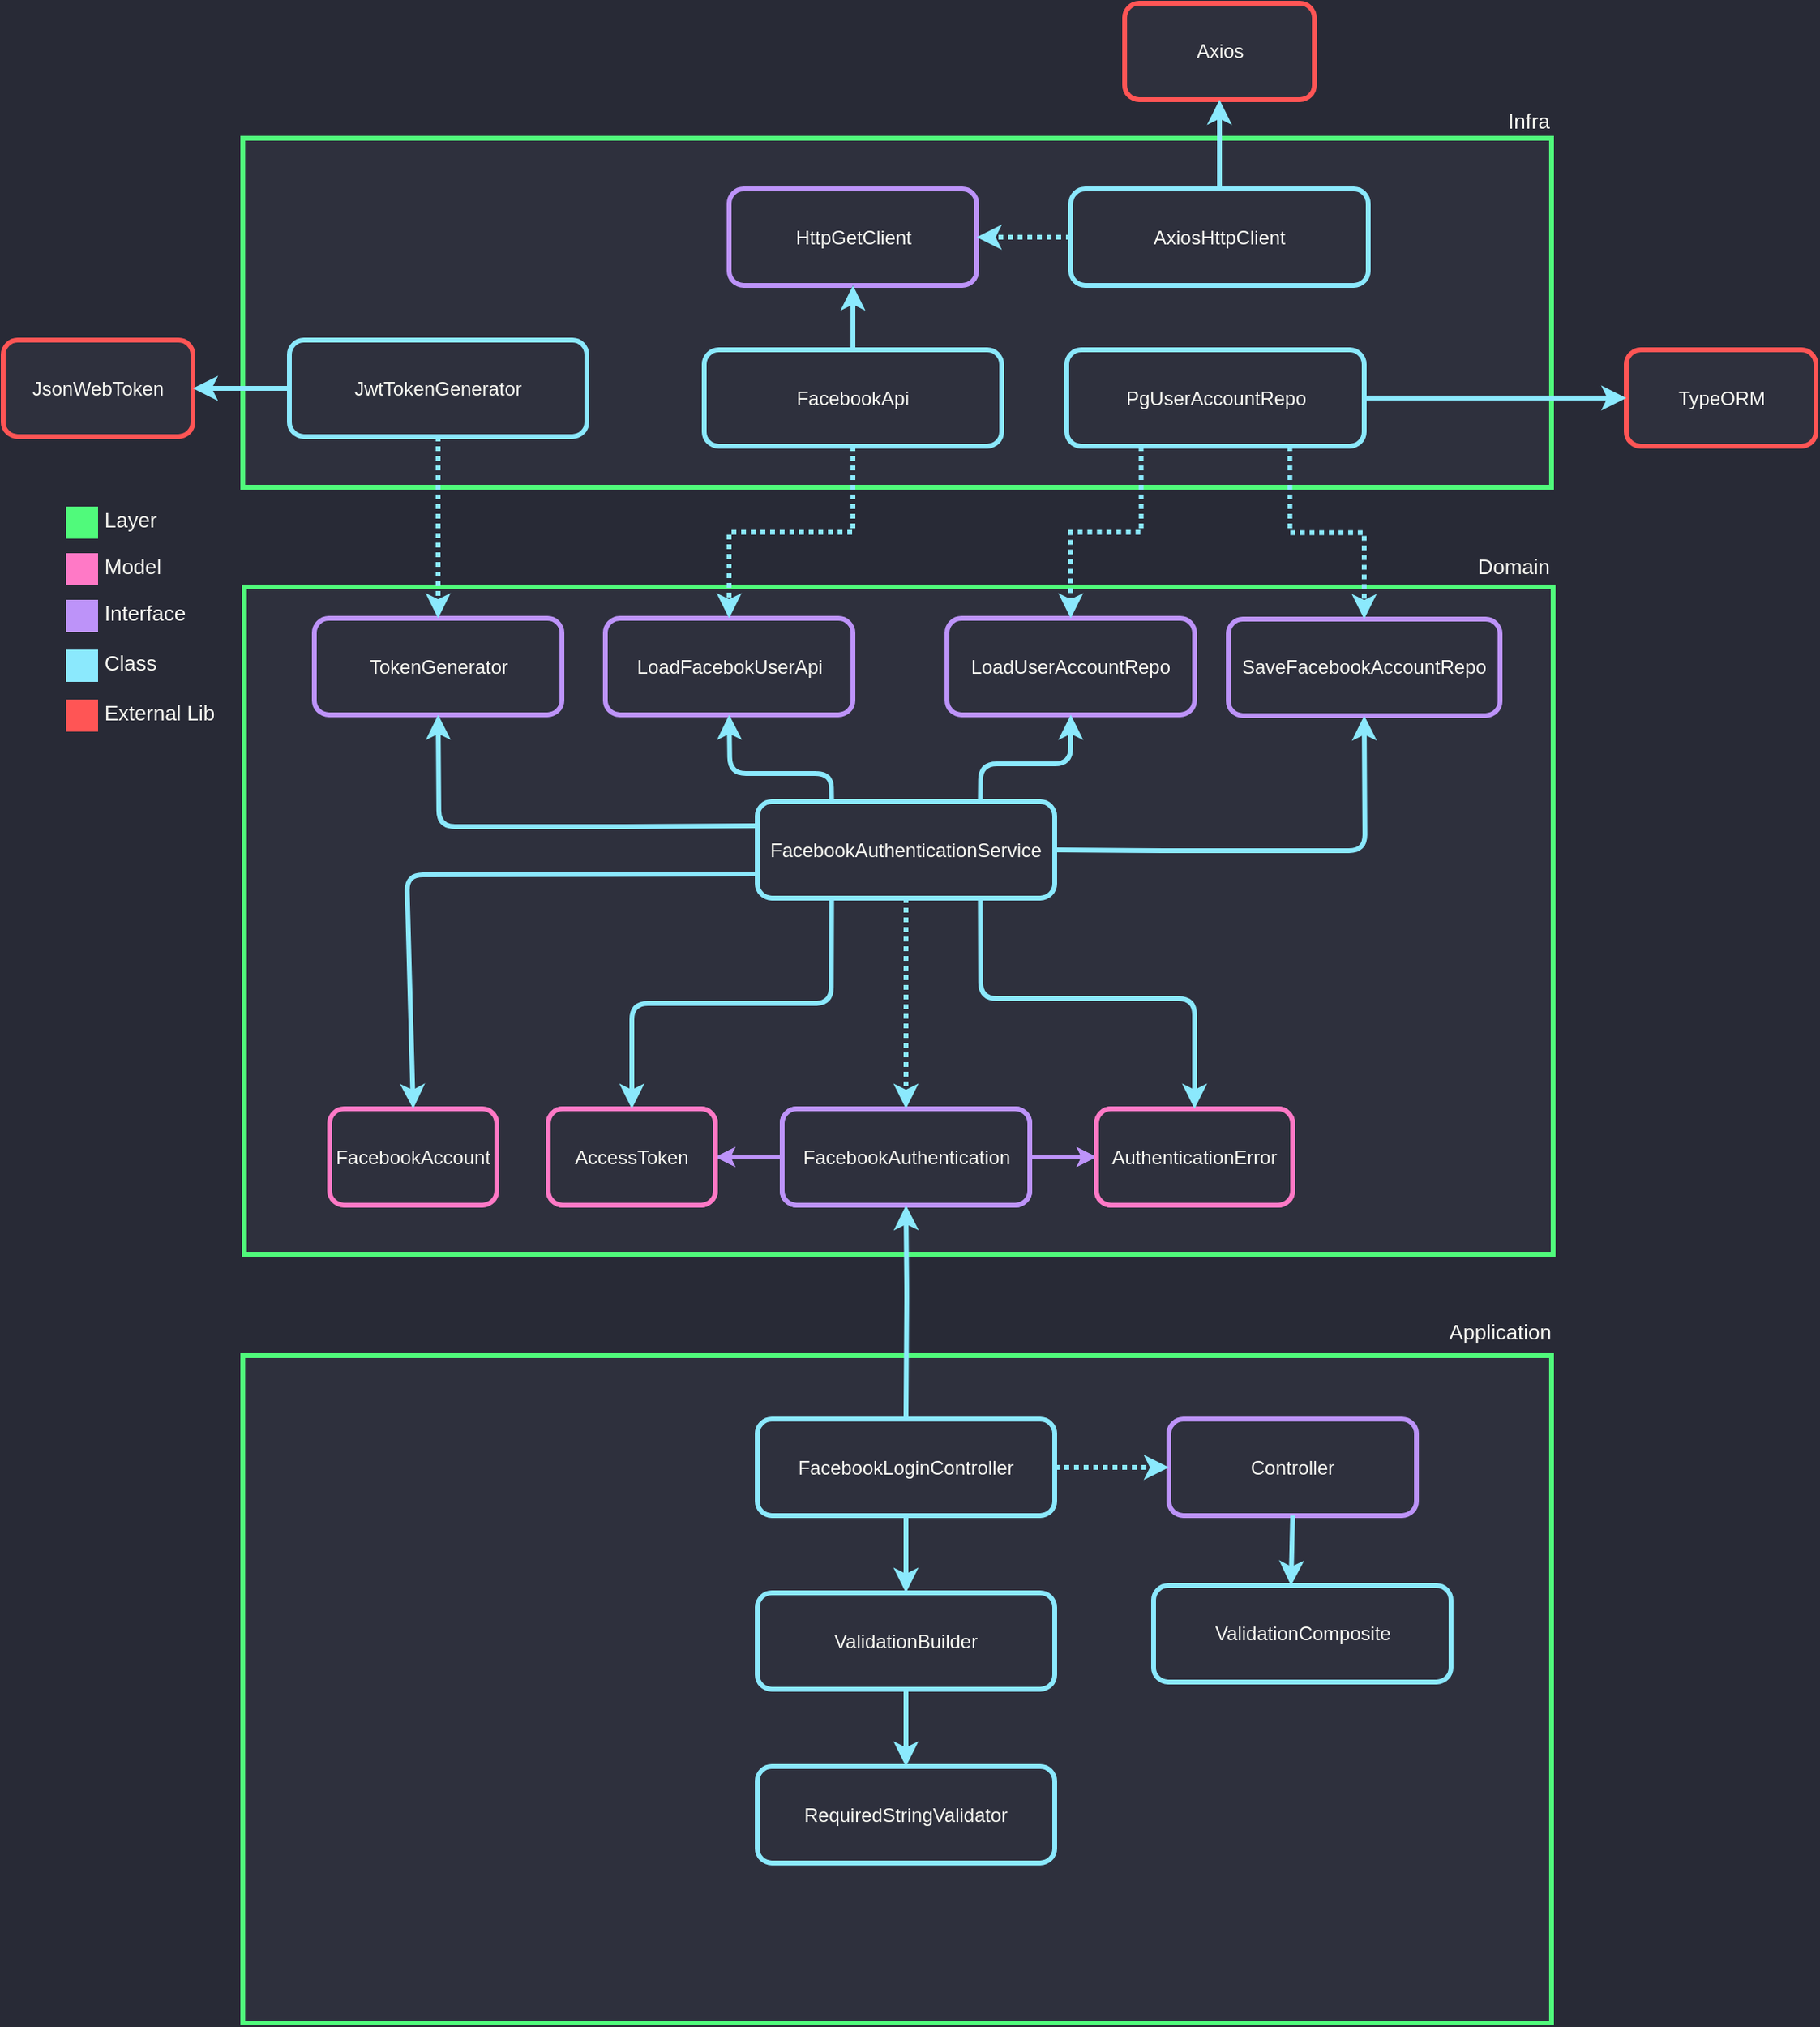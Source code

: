 <mxfile version="12.2.4" pages="1"><diagram id="xk0LYboaFIT9QmwzVqD-" name="Page-1"><mxGraphModel dx="1831" dy="809" grid="0" gridSize="10" guides="1" tooltips="1" connect="1" arrows="1" fold="1" page="0" pageScale="1" pageWidth="827" pageHeight="1169" background="#282A36" math="0" shadow="0"><root><mxCell id="0"/><mxCell id="1" parent="0"/><mxCell id="116" value="" style="rounded=0;whiteSpace=wrap;html=1;strokeColor=#50FA7B;strokeWidth=3;fillColor=#2E303D;fontColor=#F8F8F2;" parent="1" vertex="1"><mxGeometry x="-384" y="13" width="814" height="415" as="geometry"/></mxCell><mxCell id="18" style="edgeStyle=orthogonalEdgeStyle;rounded=0;orthogonalLoop=1;jettySize=auto;html=1;exitX=0;exitY=0.5;exitDx=0;exitDy=0;entryX=1;entryY=0.5;entryDx=0;entryDy=0;fontSize=13;fontColor=#F8F8F2;strokeWidth=2;strokeColor=#BD93F9;" parent="1" source="20" target="22" edge="1"><mxGeometry relative="1" as="geometry"/></mxCell><mxCell id="19" style="edgeStyle=orthogonalEdgeStyle;rounded=0;orthogonalLoop=1;jettySize=auto;html=1;exitX=1;exitY=0.5;exitDx=0;exitDy=0;entryX=0;entryY=0.5;entryDx=0;entryDy=0;strokeColor=#BD93F9;strokeWidth=2;fontSize=13;fontColor=#F8F8F2;" parent="1" source="20" target="23" edge="1"><mxGeometry relative="1" as="geometry"/></mxCell><mxCell id="20" value="FacebookAuthentication" style="rounded=1;whiteSpace=wrap;html=1;strokeColor=#BD93F9;fillColor=#2E303D;strokeWidth=3;fontColor=#F8F8F2;" parent="1" vertex="1"><mxGeometry x="-49.5" y="337.5" width="154" height="60" as="geometry"/></mxCell><mxCell id="22" value="AccessToken" style="rounded=1;whiteSpace=wrap;html=1;strokeColor=#FF79C6;fillColor=#2E303D;strokeWidth=3;fontColor=#F8F8F2;" parent="1" vertex="1"><mxGeometry x="-195" y="337.5" width="104" height="60" as="geometry"/></mxCell><mxCell id="23" value="AuthenticationError" style="rounded=1;whiteSpace=wrap;html=1;strokeColor=#FF79C6;fillColor=#2E303D;strokeWidth=3;fontColor=#F8F8F2;" parent="1" vertex="1"><mxGeometry x="146" y="337.5" width="122" height="60" as="geometry"/></mxCell><mxCell id="69" value="" style="rounded=0;whiteSpace=wrap;html=1;strokeColor=none;strokeWidth=3;fillColor=#FF79C6;fontSize=13;fontColor=#F8F8F2;align=right;" parent="1" vertex="1"><mxGeometry x="-495" y="-8" width="20" height="20" as="geometry"/></mxCell><mxCell id="70" value="Model" style="text;html=1;resizable=0;points=[];autosize=1;align=left;verticalAlign=middle;spacingTop=-4;fontSize=13;fontColor=#F8F8F2;" parent="1" vertex="1"><mxGeometry x="-473" y="-6" width="45" height="16" as="geometry"/></mxCell><mxCell id="71" value="" style="rounded=0;whiteSpace=wrap;html=1;strokeColor=none;strokeWidth=3;fillColor=#BD93F9;fontSize=13;fontColor=#F8F8F2;align=right;" parent="1" vertex="1"><mxGeometry x="-495" y="21" width="20" height="20" as="geometry"/></mxCell><mxCell id="72" value="Interface" style="text;html=1;resizable=0;points=[];autosize=1;align=left;verticalAlign=middle;spacingTop=-4;fontSize=13;fontColor=#F8F8F2;" parent="1" vertex="1"><mxGeometry x="-473" y="23" width="61" height="16" as="geometry"/></mxCell><mxCell id="73" value="" style="rounded=0;whiteSpace=wrap;html=1;strokeColor=none;strokeWidth=3;fillColor=#8BE9FD;fontSize=13;fontColor=#F8F8F2;align=right;" parent="1" vertex="1"><mxGeometry x="-495" y="52" width="20" height="20" as="geometry"/></mxCell><mxCell id="74" value="Class" style="text;html=1;resizable=0;points=[];autosize=1;align=left;verticalAlign=middle;spacingTop=-4;fontSize=13;fontColor=#F8F8F2;" parent="1" vertex="1"><mxGeometry x="-473" y="54" width="43" height="16" as="geometry"/></mxCell><mxCell id="75" value="" style="rounded=0;whiteSpace=wrap;html=1;strokeColor=none;strokeWidth=3;fillColor=#50FA7B;fontSize=13;fontColor=#F8F8F2;align=right;" parent="1" vertex="1"><mxGeometry x="-495" y="-37" width="20" height="20" as="geometry"/></mxCell><mxCell id="76" value="Layer" style="text;html=1;resizable=0;points=[];autosize=1;align=left;verticalAlign=middle;spacingTop=-4;fontSize=13;fontColor=#F8F8F2;" parent="1" vertex="1"><mxGeometry x="-473" y="-35" width="43" height="16" as="geometry"/></mxCell><mxCell id="78" style="edgeStyle=orthogonalEdgeStyle;rounded=0;orthogonalLoop=1;jettySize=auto;html=1;exitX=0;exitY=0.5;exitDx=0;exitDy=0;entryX=1;entryY=0.5;entryDx=0;entryDy=0;fontSize=13;fontColor=#F8F8F2;strokeWidth=2;strokeColor=#BD93F9;" parent="1" source="80" target="82" edge="1"><mxGeometry relative="1" as="geometry"/></mxCell><mxCell id="79" style="edgeStyle=orthogonalEdgeStyle;rounded=0;orthogonalLoop=1;jettySize=auto;html=1;exitX=1;exitY=0.5;exitDx=0;exitDy=0;entryX=0;entryY=0.5;entryDx=0;entryDy=0;strokeColor=#BD93F9;strokeWidth=2;fontSize=13;fontColor=#F8F8F2;" parent="1" source="80" target="83" edge="1"><mxGeometry relative="1" as="geometry"/></mxCell><mxCell id="80" value="FacebookAuthentication" style="rounded=1;whiteSpace=wrap;html=1;strokeColor=#BD93F9;fillColor=#2E303D;strokeWidth=3;fontColor=#F8F8F2;" parent="1" vertex="1"><mxGeometry x="-49.5" y="337.5" width="154" height="60" as="geometry"/></mxCell><mxCell id="82" value="AccessToken" style="rounded=1;whiteSpace=wrap;html=1;strokeColor=#FF79C6;fillColor=#2E303D;strokeWidth=3;fontColor=#F8F8F2;" parent="1" vertex="1"><mxGeometry x="-195" y="337.5" width="104" height="60" as="geometry"/></mxCell><mxCell id="83" value="AuthenticationError" style="rounded=1;whiteSpace=wrap;html=1;strokeColor=#FF79C6;fillColor=#2E303D;strokeWidth=3;fontColor=#F8F8F2;" parent="1" vertex="1"><mxGeometry x="146" y="337.5" width="122" height="60" as="geometry"/></mxCell><mxCell id="113" value="" style="rounded=0;whiteSpace=wrap;html=1;strokeColor=none;strokeWidth=3;fillColor=#FF5555;fontSize=13;fontColor=#F8F8F2;align=right;" parent="1" vertex="1"><mxGeometry x="-495" y="83" width="20" height="20" as="geometry"/></mxCell><mxCell id="114" value="External Lib" style="text;html=1;resizable=0;points=[];autosize=1;align=left;verticalAlign=middle;spacingTop=-4;fontSize=13;fontColor=#F8F8F2;" parent="1" vertex="1"><mxGeometry x="-473" y="85" width="79" height="16" as="geometry"/></mxCell><mxCell id="115" value="FacebookAccount" style="rounded=1;whiteSpace=wrap;html=1;strokeColor=#FF79C6;fillColor=#2E303D;strokeWidth=3;fontColor=#F8F8F2;" parent="1" vertex="1"><mxGeometry x="-331" y="337.5" width="104" height="60" as="geometry"/></mxCell><mxCell id="120" value="Domain" style="text;html=1;resizable=0;points=[];autosize=1;align=right;verticalAlign=bottom;spacingTop=-4;fontColor=#F8F8F2;fontSize=13;" parent="1" vertex="1"><mxGeometry x="374" y="-5.5" width="55" height="16" as="geometry"/></mxCell><mxCell id="132" style="edgeStyle=orthogonalEdgeStyle;rounded=0;orthogonalLoop=1;jettySize=auto;html=1;exitX=0.5;exitY=1;exitDx=0;exitDy=0;entryX=0.5;entryY=0;entryDx=0;entryDy=0;dashed=1;strokeWidth=3;strokeColor=#8BE9FD;dashPattern=1 1;" parent="1" source="127" target="80" edge="1"><mxGeometry relative="1" as="geometry"/></mxCell><mxCell id="127" value="FacebookAuthenticationService" style="rounded=1;whiteSpace=wrap;html=1;strokeColor=#8BE9FD;fillColor=#2E303D;strokeWidth=3;fontColor=#F8F8F2;" parent="1" vertex="1"><mxGeometry x="-65" y="146.5" width="185" height="60" as="geometry"/></mxCell><mxCell id="133" value="TokenGenerator" style="rounded=1;whiteSpace=wrap;html=1;strokeColor=#BD93F9;fillColor=#2E303D;strokeWidth=3;fontColor=#F8F8F2;" parent="1" vertex="1"><mxGeometry x="-340.5" y="32.5" width="154" height="60" as="geometry"/></mxCell><mxCell id="134" value="LoadFacebokUserApi" style="rounded=1;whiteSpace=wrap;html=1;strokeColor=#BD93F9;fillColor=#2E303D;strokeWidth=3;fontColor=#F8F8F2;" parent="1" vertex="1"><mxGeometry x="-159.5" y="32.5" width="154" height="60" as="geometry"/></mxCell><mxCell id="135" value="LoadUserAccountRepo" style="rounded=1;whiteSpace=wrap;html=1;strokeColor=#BD93F9;fillColor=#2E303D;strokeWidth=3;fontColor=#F8F8F2;" parent="1" vertex="1"><mxGeometry x="53" y="32.5" width="154" height="60" as="geometry"/></mxCell><mxCell id="136" value="SaveFacebookAccountRepo" style="rounded=1;whiteSpace=wrap;html=1;strokeColor=#BD93F9;fillColor=#2E303D;strokeWidth=3;fontColor=#F8F8F2;" parent="1" vertex="1"><mxGeometry x="228" y="33" width="169" height="60" as="geometry"/></mxCell><mxCell id="137" value="" style="endArrow=classic;html=1;strokeColor=#8BE9FD;strokeWidth=3;exitX=0.75;exitY=1;exitDx=0;exitDy=0;entryX=0.5;entryY=0;entryDx=0;entryDy=0;" parent="1" source="127" target="83" edge="1"><mxGeometry width="50" height="50" relative="1" as="geometry"><mxPoint x="208" y="252" as="sourcePoint"/><mxPoint x="258" y="202" as="targetPoint"/><Array as="points"><mxPoint x="74" y="269"/><mxPoint x="207" y="269"/></Array></mxGeometry></mxCell><mxCell id="138" value="" style="endArrow=classic;html=1;strokeColor=#8BE9FD;strokeWidth=3;exitX=0.25;exitY=1;exitDx=0;exitDy=0;entryX=0.5;entryY=0;entryDx=0;entryDy=0;" parent="1" source="127" target="82" edge="1"><mxGeometry width="50" height="50" relative="1" as="geometry"><mxPoint x="-80.25" y="209" as="sourcePoint"/><mxPoint x="53" y="340" as="targetPoint"/><Array as="points"><mxPoint x="-19" y="272"/><mxPoint x="-143" y="272"/></Array></mxGeometry></mxCell><mxCell id="139" value="" style="endArrow=classic;html=1;strokeColor=#8BE9FD;strokeWidth=3;exitX=0;exitY=0.75;exitDx=0;exitDy=0;entryX=0.5;entryY=0;entryDx=0;entryDy=0;" parent="1" source="127" target="115" edge="1"><mxGeometry width="50" height="50" relative="1" as="geometry"><mxPoint x="-164.25" y="176.5" as="sourcePoint"/><mxPoint x="-288.5" y="307.5" as="targetPoint"/><Array as="points"><mxPoint x="-283" y="192"/></Array></mxGeometry></mxCell><mxCell id="140" value="" style="endArrow=classic;html=1;strokeColor=#8BE9FD;strokeWidth=3;exitX=0;exitY=0.25;exitDx=0;exitDy=0;entryX=0.5;entryY=1;entryDx=0;entryDy=0;" parent="1" source="127" target="133" edge="1"><mxGeometry width="50" height="50" relative="1" as="geometry"><mxPoint x="-517.25" y="122.5" as="sourcePoint"/><mxPoint x="-384" y="253.5" as="targetPoint"/><Array as="points"><mxPoint x="-157" y="162"/><mxPoint x="-263" y="162"/></Array></mxGeometry></mxCell><mxCell id="141" value="" style="endArrow=classic;html=1;strokeColor=#8BE9FD;strokeWidth=3;exitX=0.25;exitY=0;exitDx=0;exitDy=0;entryX=0.5;entryY=1;entryDx=0;entryDy=0;" parent="1" source="127" target="134" edge="1"><mxGeometry width="50" height="50" relative="1" as="geometry"><mxPoint x="-55" y="171.5" as="sourcePoint"/><mxPoint x="-253.5" y="122.5" as="targetPoint"/><Array as="points"><mxPoint x="-19" y="129"/><mxPoint x="-82" y="129"/></Array></mxGeometry></mxCell><mxCell id="142" value="" style="endArrow=classic;html=1;strokeColor=#8BE9FD;strokeWidth=3;exitX=0.75;exitY=0;exitDx=0;exitDy=0;entryX=0.5;entryY=1;entryDx=0;entryDy=0;" parent="1" source="127" target="135" edge="1"><mxGeometry width="50" height="50" relative="1" as="geometry"><mxPoint x="249.25" y="173.5" as="sourcePoint"/><mxPoint x="185.5" y="119.5" as="targetPoint"/><Array as="points"><mxPoint x="74" y="123"/><mxPoint x="130" y="123"/></Array></mxGeometry></mxCell><mxCell id="144" value="" style="endArrow=classic;html=1;strokeColor=#8BE9FD;strokeWidth=3;exitX=1;exitY=0.5;exitDx=0;exitDy=0;entryX=0.5;entryY=1;entryDx=0;entryDy=0;" parent="1" source="127" target="136" edge="1"><mxGeometry width="50" height="50" relative="1" as="geometry"><mxPoint x="83.75" y="156.5" as="sourcePoint"/><mxPoint x="140" y="102.5" as="targetPoint"/><Array as="points"><mxPoint x="178" y="177"/><mxPoint x="313" y="177"/></Array></mxGeometry></mxCell><mxCell id="145" value="" style="rounded=0;whiteSpace=wrap;html=1;strokeColor=#50FA7B;strokeWidth=3;fillColor=#2E303D;fontColor=#F8F8F2;" parent="1" vertex="1"><mxGeometry x="-385" y="-266" width="814" height="217" as="geometry"/></mxCell><mxCell id="146" value="Infra" style="text;html=1;resizable=0;points=[];autosize=1;align=right;verticalAlign=bottom;spacingTop=-4;fontColor=#F8F8F2;fontSize=13;" parent="1" vertex="1"><mxGeometry x="393" y="-282" width="36" height="16" as="geometry"/></mxCell><mxCell id="148" value="HttpGetClient" style="rounded=1;whiteSpace=wrap;html=1;strokeColor=#BD93F9;fillColor=#2E303D;strokeWidth=3;fontColor=#F8F8F2;" parent="1" vertex="1"><mxGeometry x="-82.5" y="-234.5" width="154" height="60" as="geometry"/></mxCell><mxCell id="158" value="" style="edgeStyle=orthogonalEdgeStyle;rounded=0;orthogonalLoop=1;jettySize=auto;html=1;" parent="1" source="149" target="148" edge="1"><mxGeometry relative="1" as="geometry"/></mxCell><mxCell id="149" value="FacebookApi" style="rounded=1;whiteSpace=wrap;html=1;strokeColor=#8BE9FD;fillColor=#2E303D;strokeWidth=3;fontColor=#F8F8F2;" parent="1" vertex="1"><mxGeometry x="-98" y="-134.5" width="185" height="60" as="geometry"/></mxCell><mxCell id="150" value="" style="endArrow=classic;html=1;strokeColor=#8BE9FD;strokeWidth=3;entryX=0.5;entryY=1;entryDx=0;entryDy=0;exitX=0.5;exitY=0;exitDx=0;exitDy=0;" parent="1" source="149" target="148" edge="1"><mxGeometry width="50" height="50" relative="1" as="geometry"><mxPoint x="-126" y="-136" as="sourcePoint"/><mxPoint x="-120.5" y="-157.5" as="targetPoint"/><Array as="points"/></mxGeometry></mxCell><mxCell id="152" style="edgeStyle=orthogonalEdgeStyle;rounded=0;orthogonalLoop=1;jettySize=auto;html=1;entryX=0.5;entryY=0;entryDx=0;entryDy=0;dashed=1;strokeWidth=3;strokeColor=#8BE9FD;dashPattern=1 1;exitX=0.5;exitY=1;exitDx=0;exitDy=0;" parent="1" source="149" target="134" edge="1"><mxGeometry relative="1" as="geometry"><mxPoint x="-126" y="-38" as="sourcePoint"/><mxPoint x="-126.5" y="52" as="targetPoint"/></mxGeometry></mxCell><mxCell id="153" value="AxiosHttpClient" style="rounded=1;whiteSpace=wrap;html=1;strokeColor=#8BE9FD;fillColor=#2E303D;strokeWidth=3;fontColor=#F8F8F2;" parent="1" vertex="1"><mxGeometry x="130" y="-234.5" width="185" height="60" as="geometry"/></mxCell><mxCell id="156" style="edgeStyle=orthogonalEdgeStyle;rounded=0;orthogonalLoop=1;jettySize=auto;html=1;entryX=1;entryY=0.5;entryDx=0;entryDy=0;dashed=1;strokeWidth=3;strokeColor=#8BE9FD;dashPattern=1 1;exitX=0;exitY=0.5;exitDx=0;exitDy=0;" parent="1" source="153" target="148" edge="1"><mxGeometry relative="1" as="geometry"><mxPoint x="207" y="-156" as="sourcePoint"/><mxPoint x="130" y="-49" as="targetPoint"/></mxGeometry></mxCell><mxCell id="157" value="Axios" style="rounded=1;whiteSpace=wrap;html=1;strokeColor=#FF5555;fillColor=#2E303D;strokeWidth=3;fontColor=#F8F8F2;" parent="1" vertex="1"><mxGeometry x="163.5" y="-350" width="118" height="60" as="geometry"/></mxCell><mxCell id="160" value="" style="endArrow=classic;html=1;strokeColor=#8BE9FD;strokeWidth=3;entryX=0.5;entryY=1;entryDx=0;entryDy=0;exitX=0.5;exitY=0;exitDx=0;exitDy=0;" parent="1" source="153" target="157" edge="1"><mxGeometry width="50" height="50" relative="1" as="geometry"><mxPoint x="4.5" y="-124.5" as="sourcePoint"/><mxPoint x="4.5" y="-164.5" as="targetPoint"/><Array as="points"/></mxGeometry></mxCell><mxCell id="161" value="JwtTokenGenerator" style="rounded=1;whiteSpace=wrap;html=1;strokeColor=#8BE9FD;fillColor=#2E303D;strokeWidth=3;fontColor=#F8F8F2;" parent="1" vertex="1"><mxGeometry x="-356" y="-140.5" width="185" height="60" as="geometry"/></mxCell><mxCell id="162" style="edgeStyle=orthogonalEdgeStyle;rounded=0;orthogonalLoop=1;jettySize=auto;html=1;entryX=0.5;entryY=0;entryDx=0;entryDy=0;dashed=1;strokeWidth=3;strokeColor=#8BE9FD;dashPattern=1 1;exitX=0.5;exitY=1;exitDx=0;exitDy=0;" parent="1" source="161" target="133" edge="1"><mxGeometry relative="1" as="geometry"><mxPoint x="5" y="-64" as="sourcePoint"/><mxPoint x="-72" y="43" as="targetPoint"/></mxGeometry></mxCell><mxCell id="163" value="JsonWebToken" style="rounded=1;whiteSpace=wrap;html=1;strokeColor=#FF5555;fillColor=#2E303D;strokeWidth=3;fontColor=#F8F8F2;" parent="1" vertex="1"><mxGeometry x="-534" y="-140.5" width="118" height="60" as="geometry"/></mxCell><mxCell id="164" value="" style="endArrow=classic;html=1;strokeColor=#8BE9FD;strokeWidth=3;entryX=1;entryY=0.5;entryDx=0;entryDy=0;exitX=0;exitY=0.5;exitDx=0;exitDy=0;" parent="1" source="161" target="163" edge="1"><mxGeometry width="50" height="50" relative="1" as="geometry"><mxPoint x="4.5" y="-124.5" as="sourcePoint"/><mxPoint x="4.5" y="-164.5" as="targetPoint"/><Array as="points"/></mxGeometry></mxCell><mxCell id="165" value="PgUserAccountRepo" style="rounded=1;whiteSpace=wrap;html=1;strokeColor=#8BE9FD;fillColor=#2E303D;strokeWidth=3;fontColor=#F8F8F2;" parent="1" vertex="1"><mxGeometry x="127.5" y="-134.5" width="185" height="60" as="geometry"/></mxCell><mxCell id="166" style="edgeStyle=orthogonalEdgeStyle;rounded=0;orthogonalLoop=1;jettySize=auto;html=1;entryX=0.5;entryY=0;entryDx=0;entryDy=0;dashed=1;strokeWidth=3;strokeColor=#8BE9FD;dashPattern=1 1;exitX=0.25;exitY=1;exitDx=0;exitDy=0;" parent="1" source="165" target="135" edge="1"><mxGeometry relative="1" as="geometry"><mxPoint x="5" y="-64" as="sourcePoint"/><mxPoint x="-72" y="43" as="targetPoint"/></mxGeometry></mxCell><mxCell id="167" style="edgeStyle=orthogonalEdgeStyle;rounded=0;orthogonalLoop=1;jettySize=auto;html=1;entryX=0.5;entryY=0;entryDx=0;entryDy=0;dashed=1;strokeWidth=3;strokeColor=#8BE9FD;dashPattern=1 1;exitX=0.75;exitY=1;exitDx=0;exitDy=0;" parent="1" source="165" target="136" edge="1"><mxGeometry relative="1" as="geometry"><mxPoint x="232" y="-59" as="sourcePoint"/><mxPoint x="140" y="43" as="targetPoint"/></mxGeometry></mxCell><mxCell id="168" value="TypeORM" style="rounded=1;whiteSpace=wrap;html=1;strokeColor=#FF5555;fillColor=#2E303D;strokeWidth=3;fontColor=#F8F8F2;" parent="1" vertex="1"><mxGeometry x="475.5" y="-134.5" width="118" height="60" as="geometry"/></mxCell><mxCell id="169" value="" style="endArrow=classic;html=1;strokeColor=#8BE9FD;strokeWidth=3;entryX=0;entryY=0.5;entryDx=0;entryDy=0;exitX=1;exitY=0.5;exitDx=0;exitDy=0;" parent="1" source="165" target="168" edge="1"><mxGeometry width="50" height="50" relative="1" as="geometry"><mxPoint x="317" y="-104" as="sourcePoint"/><mxPoint x="232.5" y="-280" as="targetPoint"/><Array as="points"/></mxGeometry></mxCell><mxCell id="171" value="" style="rounded=0;whiteSpace=wrap;html=1;strokeColor=#50FA7B;strokeWidth=3;fillColor=#2E303D;fontColor=#F8F8F2;" parent="1" vertex="1"><mxGeometry x="-385" y="491" width="814" height="415" as="geometry"/></mxCell><mxCell id="172" value="Application" style="text;html=1;resizable=0;points=[];autosize=1;align=right;verticalAlign=bottom;spacingTop=-4;fontColor=#F8F8F2;fontSize=13;" parent="1" vertex="1"><mxGeometry x="356" y="471" width="74" height="16" as="geometry"/></mxCell><mxCell id="175" value="FacebookLoginController" style="rounded=1;whiteSpace=wrap;html=1;strokeColor=#8BE9FD;fillColor=#2E303D;strokeWidth=3;fontColor=#F8F8F2;" parent="1" vertex="1"><mxGeometry x="-65" y="530.5" width="185" height="60" as="geometry"/></mxCell><mxCell id="176" value="Controller" style="rounded=1;whiteSpace=wrap;html=1;strokeColor=#BD93F9;fillColor=#2E303D;strokeWidth=3;fontColor=#F8F8F2;" parent="1" vertex="1"><mxGeometry x="191" y="530.5" width="154" height="60" as="geometry"/></mxCell><mxCell id="177" value="ValidationBuilder" style="rounded=1;whiteSpace=wrap;html=1;strokeColor=#8BE9FD;fillColor=#2E303D;strokeWidth=3;fontColor=#F8F8F2;" parent="1" vertex="1"><mxGeometry x="-65" y="638.5" width="185" height="60" as="geometry"/></mxCell><mxCell id="178" value="RequiredStringValidator" style="rounded=1;whiteSpace=wrap;html=1;strokeColor=#8BE9FD;fillColor=#2E303D;strokeWidth=3;fontColor=#F8F8F2;" parent="1" vertex="1"><mxGeometry x="-65" y="746.5" width="185" height="60" as="geometry"/></mxCell><mxCell id="179" value="ValidationComposite" style="rounded=1;whiteSpace=wrap;html=1;strokeColor=#8BE9FD;fillColor=#2E303D;strokeWidth=3;fontColor=#F8F8F2;" parent="1" vertex="1"><mxGeometry x="181.5" y="634" width="185" height="60" as="geometry"/></mxCell><mxCell id="180" value="" style="endArrow=classic;html=1;strokeColor=#8BE9FD;strokeWidth=3;exitX=0.5;exitY=0;exitDx=0;exitDy=0;entryX=0.5;entryY=1;entryDx=0;entryDy=0;" parent="1" source="175" target="80" edge="1"><mxGeometry width="50" height="50" relative="1" as="geometry"><mxPoint x="104.75" y="389.5" as="sourcePoint"/><mxPoint x="238" y="520.5" as="targetPoint"/><Array as="points"><mxPoint x="28" y="452"/></Array></mxGeometry></mxCell><mxCell id="181" value="" style="endArrow=classic;html=1;strokeColor=#8BE9FD;strokeWidth=3;exitX=0.5;exitY=1;exitDx=0;exitDy=0;entryX=0.5;entryY=0;entryDx=0;entryDy=0;" parent="1" source="175" target="177" edge="1"><mxGeometry width="50" height="50" relative="1" as="geometry"><mxPoint x="37.5" y="540.5" as="sourcePoint"/><mxPoint x="37.5" y="407.5" as="targetPoint"/><Array as="points"/></mxGeometry></mxCell><mxCell id="182" value="" style="endArrow=classic;html=1;strokeColor=#8BE9FD;strokeWidth=3;exitX=0.5;exitY=1;exitDx=0;exitDy=0;entryX=0.5;entryY=0;entryDx=0;entryDy=0;" parent="1" source="177" target="178" edge="1"><mxGeometry width="50" height="50" relative="1" as="geometry"><mxPoint x="37.5" y="600.5" as="sourcePoint"/><mxPoint x="37.5" y="648.5" as="targetPoint"/><Array as="points"/></mxGeometry></mxCell><mxCell id="183" value="" style="endArrow=classic;html=1;strokeColor=#8BE9FD;strokeWidth=3;exitX=0.5;exitY=1;exitDx=0;exitDy=0;entryX=0.462;entryY=0;entryDx=0;entryDy=0;entryPerimeter=0;" parent="1" source="176" target="179" edge="1"><mxGeometry width="50" height="50" relative="1" as="geometry"><mxPoint x="37.5" y="708.5" as="sourcePoint"/><mxPoint x="37.5" y="756.5" as="targetPoint"/><Array as="points"/></mxGeometry></mxCell><mxCell id="184" style="edgeStyle=orthogonalEdgeStyle;rounded=0;orthogonalLoop=1;jettySize=auto;html=1;exitX=1;exitY=0.5;exitDx=0;exitDy=0;entryX=0;entryY=0.5;entryDx=0;entryDy=0;dashed=1;strokeWidth=3;strokeColor=#8BE9FD;dashPattern=1 1;" parent="1" source="175" target="176" edge="1"><mxGeometry relative="1" as="geometry"><mxPoint x="38" y="217" as="sourcePoint"/><mxPoint x="38" y="348" as="targetPoint"/></mxGeometry></mxCell></root></mxGraphModel></diagram></mxfile>

